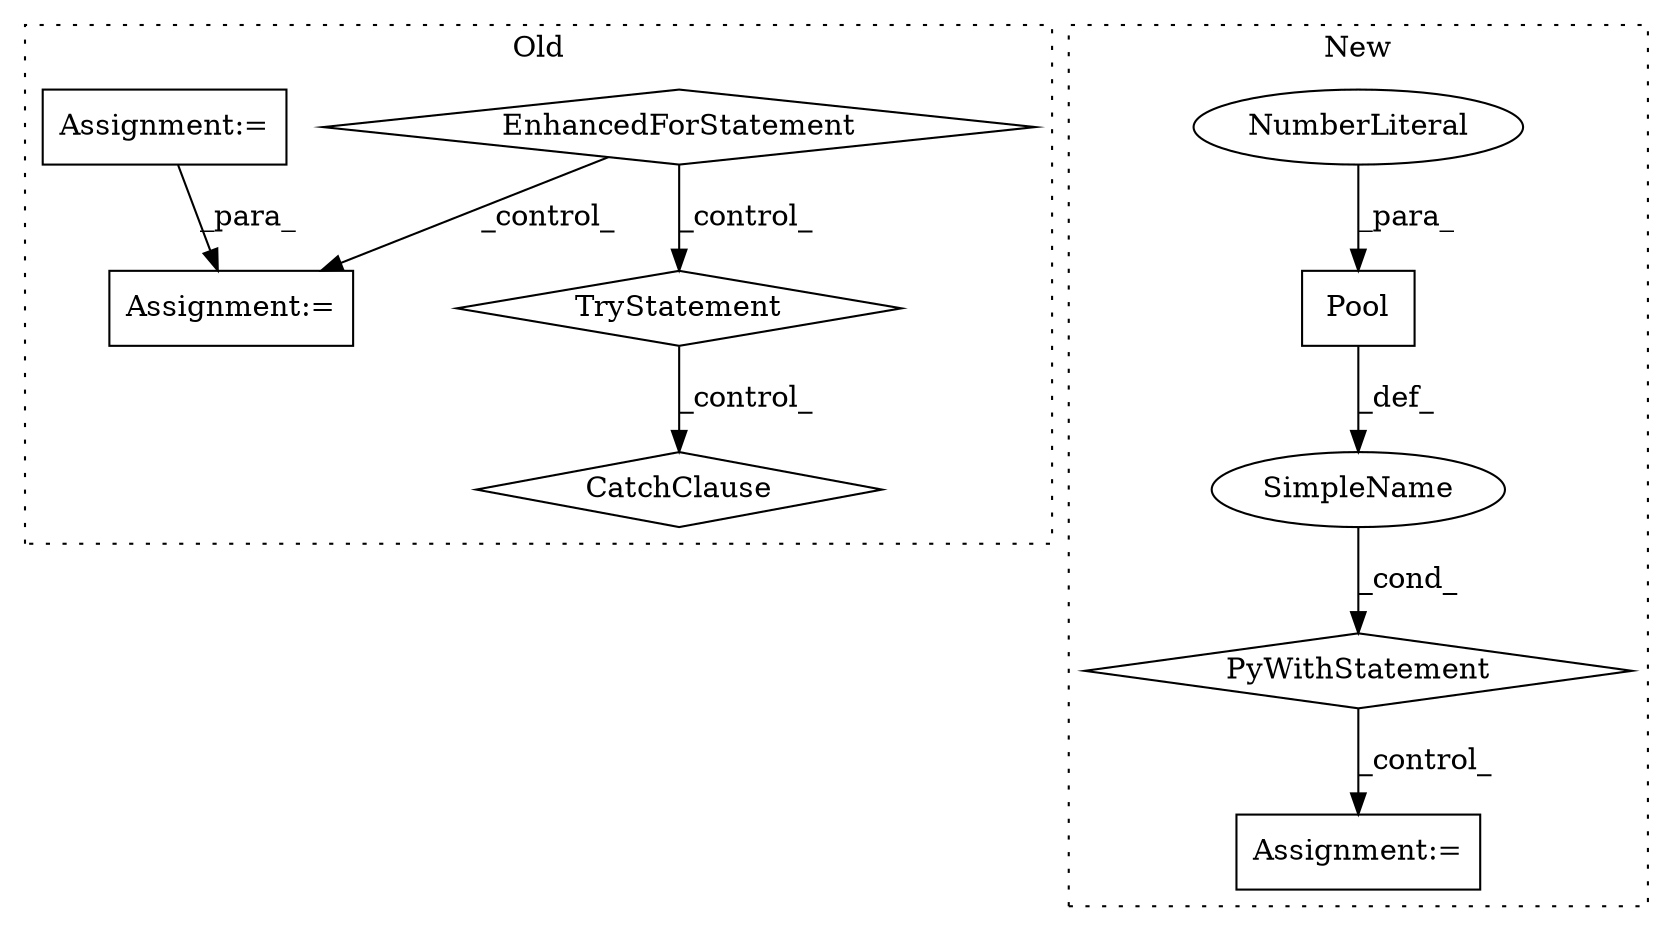 digraph G {
subgraph cluster0 {
1 [label="CatchClause" a="12" s="1066,1102" l="13,2" shape="diamond"];
3 [label="TryStatement" a="54" s="981" l="4" shape="diamond"];
4 [label="Assignment:=" a="7" s="970" l="2" shape="box"];
5 [label="EnhancedForStatement" a="70" s="824,949" l="53,2" shape="diamond"];
10 [label="Assignment:=" a="7" s="782" l="1" shape="box"];
label = "Old";
style="dotted";
}
subgraph cluster1 {
2 [label="Pool" a="32" s="1891,1897" l="5,1" shape="box"];
6 [label="NumberLiteral" a="34" s="1896" l="1" shape="ellipse"];
7 [label="PyWithStatement" a="104" s="1881,1898" l="10,2" shape="diamond"];
8 [label="SimpleName" a="42" s="" l="" shape="ellipse"];
9 [label="Assignment:=" a="7" s="1934" l="4" shape="box"];
label = "New";
style="dotted";
}
2 -> 8 [label="_def_"];
3 -> 1 [label="_control_"];
5 -> 3 [label="_control_"];
5 -> 4 [label="_control_"];
6 -> 2 [label="_para_"];
7 -> 9 [label="_control_"];
8 -> 7 [label="_cond_"];
10 -> 4 [label="_para_"];
}